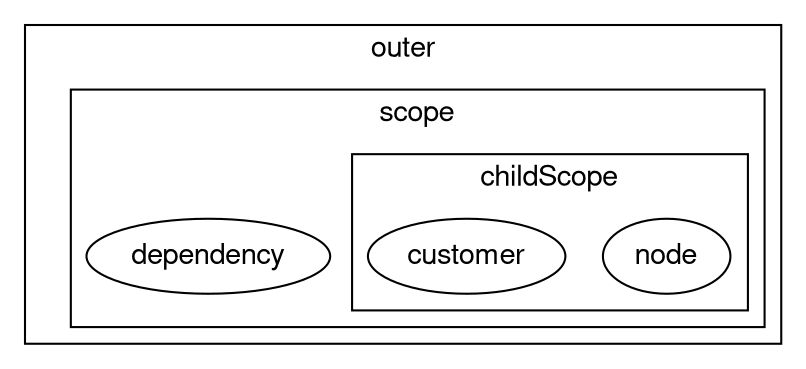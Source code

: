 digraph unix {
  graph [ dpi = 75 ]; 
  graph [nodesep = 0.25; ranksep=0.25];
  fontname="Helvetica,Arial,sans-serif"
  node [fontname="Helvetica,Arial,sans-serif"]
  edge [fontname="Helvetica,Arial,sans-serif"]
  subgraph cluster_outer_30 {
    label = "outer"; // scope
    invisible [label = "", shape = point, style=invis]; // outer
    subgraph cluster_scope_31 {
      label = "scope"; // scope
      dependency_28 [
        label = "dependency"; // node
      ];
      subgraph cluster_childScope_32 {
        label = "childScope"; // scope
        node_29 [
          label = "node"; // node
        ];
        customer_30 [
          label = "customer"; // node
        ];
        
      }
      
    }
    
  }
}
